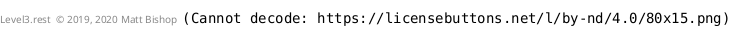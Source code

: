 @startuml
center footer Level3.rest  © 2019, 2020 Matt Bishop  <img:https://licensebuttons.net/l/by-nd/4.0/80x15.png>
@enduml
